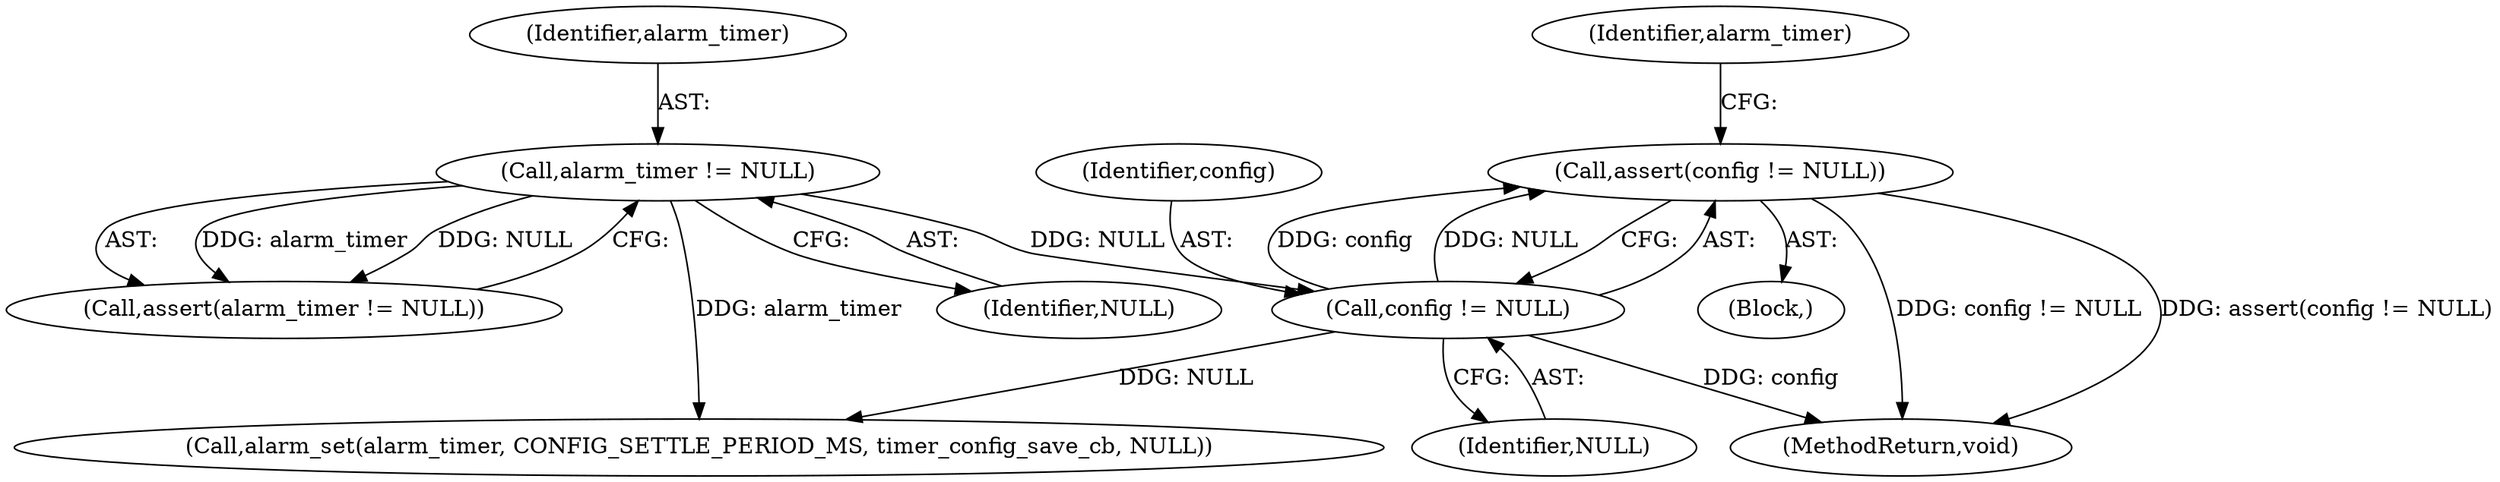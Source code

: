 digraph "0_Android_d77f1999ecece56c1cbb333f4ddc26f0b5bac2c5_0@API" {
"1000107" [label="(Call,assert(config != NULL))"];
"1000108" [label="(Call,config != NULL)"];
"1000104" [label="(Call,alarm_timer != NULL)"];
"1000108" [label="(Call,config != NULL)"];
"1000104" [label="(Call,alarm_timer != NULL)"];
"1000105" [label="(Identifier,alarm_timer)"];
"1000103" [label="(Call,assert(alarm_timer != NULL))"];
"1000110" [label="(Identifier,NULL)"];
"1000107" [label="(Call,assert(config != NULL))"];
"1000109" [label="(Identifier,config)"];
"1000102" [label="(Block,)"];
"1000116" [label="(MethodReturn,void)"];
"1000111" [label="(Call,alarm_set(alarm_timer, CONFIG_SETTLE_PERIOD_MS, timer_config_save_cb, NULL))"];
"1000106" [label="(Identifier,NULL)"];
"1000112" [label="(Identifier,alarm_timer)"];
"1000107" -> "1000102"  [label="AST: "];
"1000107" -> "1000108"  [label="CFG: "];
"1000108" -> "1000107"  [label="AST: "];
"1000112" -> "1000107"  [label="CFG: "];
"1000107" -> "1000116"  [label="DDG: config != NULL"];
"1000107" -> "1000116"  [label="DDG: assert(config != NULL)"];
"1000108" -> "1000107"  [label="DDG: config"];
"1000108" -> "1000107"  [label="DDG: NULL"];
"1000108" -> "1000110"  [label="CFG: "];
"1000109" -> "1000108"  [label="AST: "];
"1000110" -> "1000108"  [label="AST: "];
"1000108" -> "1000116"  [label="DDG: config"];
"1000104" -> "1000108"  [label="DDG: NULL"];
"1000108" -> "1000111"  [label="DDG: NULL"];
"1000104" -> "1000103"  [label="AST: "];
"1000104" -> "1000106"  [label="CFG: "];
"1000105" -> "1000104"  [label="AST: "];
"1000106" -> "1000104"  [label="AST: "];
"1000103" -> "1000104"  [label="CFG: "];
"1000104" -> "1000103"  [label="DDG: alarm_timer"];
"1000104" -> "1000103"  [label="DDG: NULL"];
"1000104" -> "1000111"  [label="DDG: alarm_timer"];
}
